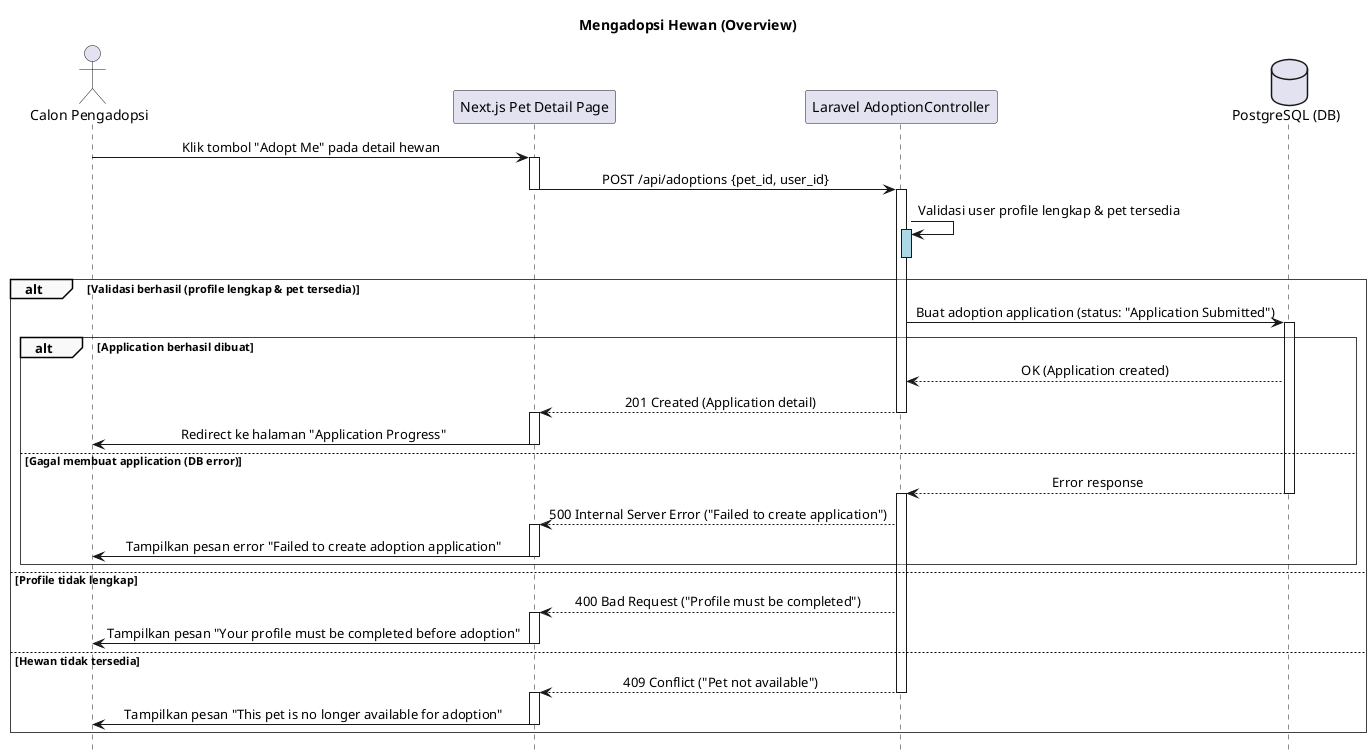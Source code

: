 @startuml
' === Styling ===
skinparam sequence {
    LifelineFooterStrategy none
    MessageAlign center
    ArrowThickness 1
    ParticipantPadding 20
    GroupBorderThickness 0.5
    GroupBackgroundColor #F9F9F9
}
hide footbox

' === Participants ===
actor "Calon Pengadopsi" as Adopter
participant "Next.js Pet Detail Page" as FE
participant "Laravel AdoptionController" as BE
database "PostgreSQL (DB)" as DB

title Mengadopsi Hewan (Overview)

' === Flow 1: Memulai Proses Adopsi ===
Adopter -> FE: Klik tombol "Adopt Me" pada detail hewan
activate FE
FE -> BE: POST /api/adoptions {pet_id, user_id}
deactivate FE
activate BE

BE -> BE: Validasi user profile lengkap & pet tersedia
activate BE #LightBlue
deactivate BE #LightBlue

alt Validasi berhasil (profile lengkap & pet tersedia)
    BE -> DB: Buat adoption application (status: "Application Submitted")
    activate DB

    alt Application berhasil dibuat
        DB --> BE: OK (Application created)
        BE --> FE: 201 Created (Application detail)
        deactivate BE
        activate FE
        FE -> Adopter: Redirect ke halaman "Application Progress"
        deactivate FE

    else Gagal membuat application (DB error)
        DB --> BE: Error response
        deactivate DB
        activate BE
        BE --> FE: 500 Internal Server Error ("Failed to create application")
        activate FE
        FE -> Adopter: Tampilkan pesan error "Failed to create adoption application"
        deactivate FE
    end

else Profile tidak lengkap
    BE --> FE: 400 Bad Request ("Profile must be completed")
    activate FE
    FE -> Adopter: Tampilkan pesan "Your profile must be completed before adoption"
    deactivate FE

else Hewan tidak tersedia
    BE --> FE: 409 Conflict ("Pet not available")
    deactivate BE
    activate FE
    FE -> Adopter: Tampilkan pesan "This pet is no longer available for adoption"
    deactivate FE
end


' === Flow 2: Melihat Progress Adopsi ===
'Adopter -> FE: Buka halaman "My Applications"
'activate FE
'FE -> BE: GET /api/adoptions/user/{user_id}
'deactivate FE
'activate BE
'BE -> DB: Ambil semua adoption applications milik user
'activate DB
'DB --> BE: Return list of applications / null
'deactivate DB
'BE --> FE: 200 OK (List of applications dengan status)
'deactivate BE
'activate FE
'FE -> Adopter: Tampilkan daftar aplikasi adopsi dengan tahapan masing-masing
'deactivate FE
'
'note right of FE
'    Setiap tahapan memiliki use case tersendiri:
'
'    **UC-01: Upload Requirements**
'    - Adopter upload dokumen persyaratan
'    - Status berubah ke "Application Submitted"
'
'    **UC-02: Provider Review Application**
'    - Provider review & approve/reject
'    - Status berubah ke "Application Reviewed"
'
'    **UC-03: Schedule Meet & Greet**
'    - Provider tentukan jadwal pertemuan
'    - Status berubah ke "Meet & Greet Scheduled"
'
'    **UC-04: Complete Adoption**
'    - Adopter upload bukti hand over
'    - Status berubah ke "Completed"
'
'    Setiap use case akan memiliki
'    sequence diagram detail tersendiri
'end note

@enduml